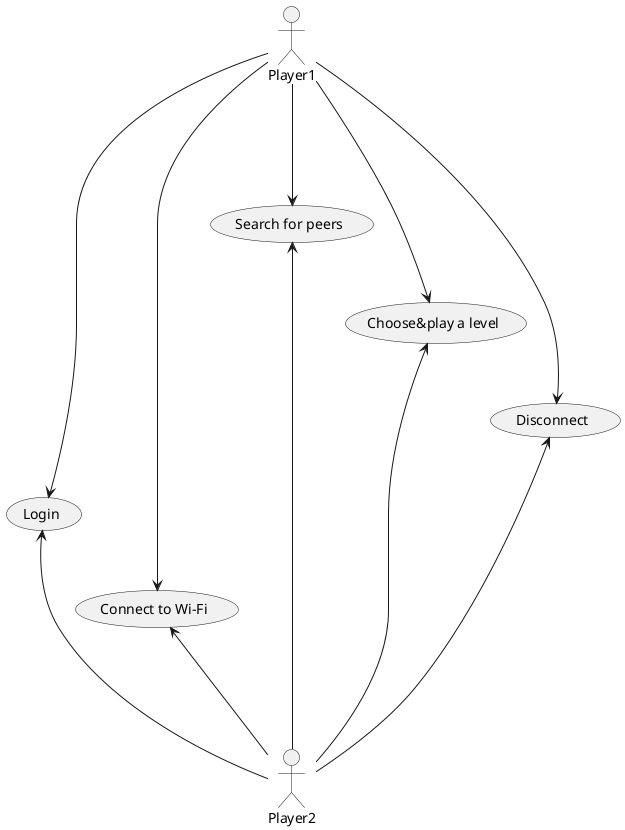 @startuml

Player1 -> (Login)
(Login) <- Player2

Player1 --> (Connect to Wi-Fi)
(Connect to Wi-Fi) <-- Player2

Player1 ---> (Search for peers)
(Search for peers)<--- Player2

Player1 ----> (Choose&play a level)
(Choose&play a level)<---- Player2

Player1 -----> (Disconnect)
(Disconnect)<----- Player2




@enduml